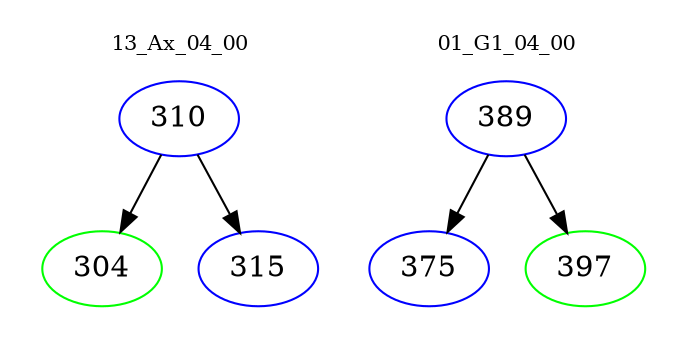 digraph{
subgraph cluster_0 {
color = white
label = "13_Ax_04_00";
fontsize=10;
T0_310 [label="310", color="blue"]
T0_310 -> T0_304 [color="black"]
T0_304 [label="304", color="green"]
T0_310 -> T0_315 [color="black"]
T0_315 [label="315", color="blue"]
}
subgraph cluster_1 {
color = white
label = "01_G1_04_00";
fontsize=10;
T1_389 [label="389", color="blue"]
T1_389 -> T1_375 [color="black"]
T1_375 [label="375", color="blue"]
T1_389 -> T1_397 [color="black"]
T1_397 [label="397", color="green"]
}
}
